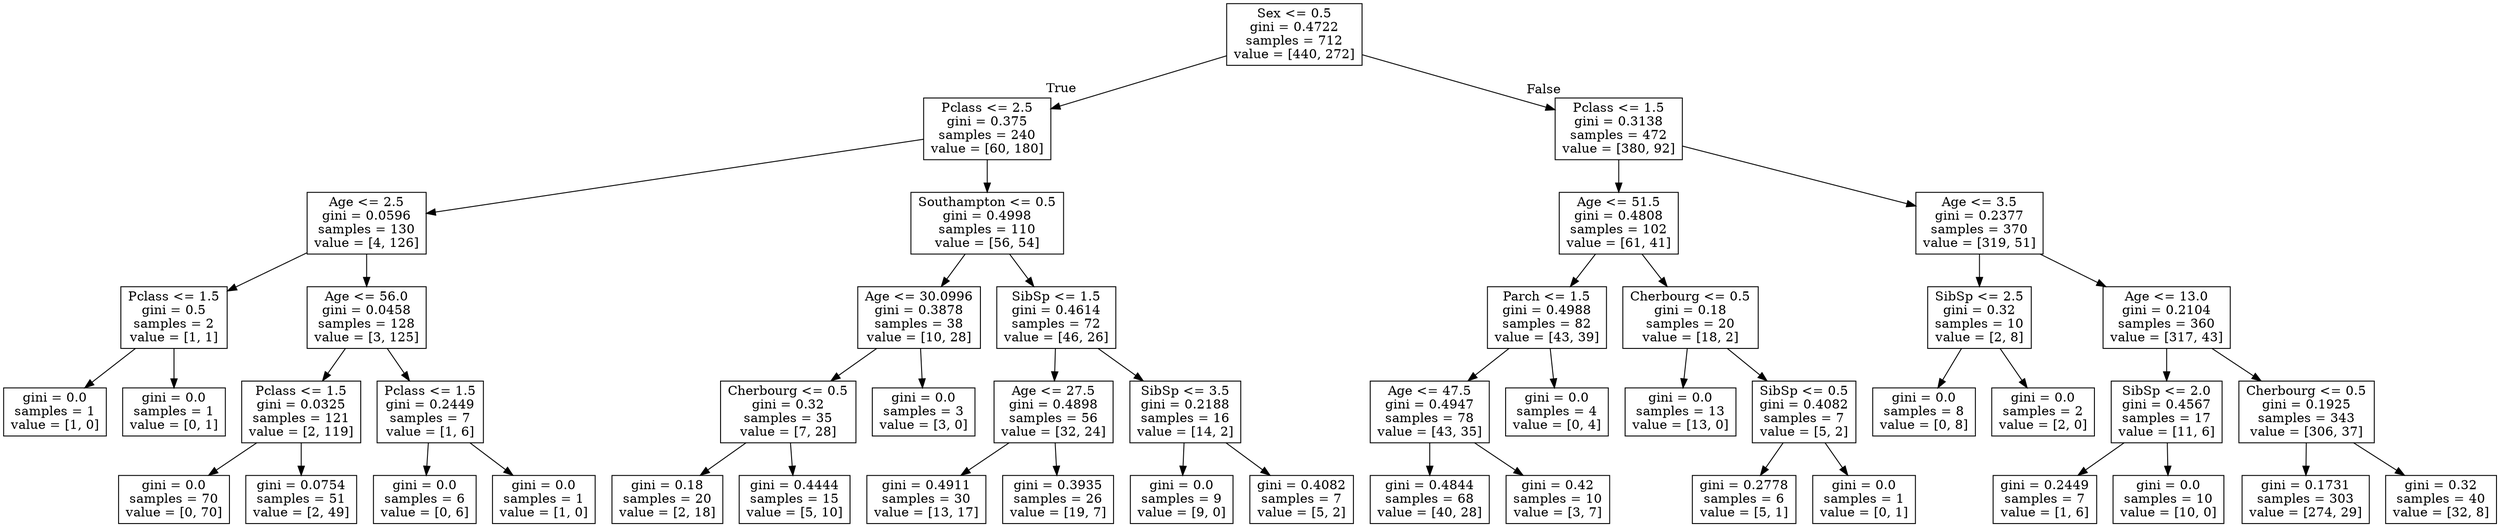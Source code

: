 digraph Tree {
node [shape=box] ;
0 [label="Sex <= 0.5\ngini = 0.4722\nsamples = 712\nvalue = [440, 272]"] ;
1 [label="Pclass <= 2.5\ngini = 0.375\nsamples = 240\nvalue = [60, 180]"] ;
0 -> 1 [labeldistance=2.5, labelangle=45, headlabel="True"] ;
2 [label="Age <= 2.5\ngini = 0.0596\nsamples = 130\nvalue = [4, 126]"] ;
1 -> 2 ;
3 [label="Pclass <= 1.5\ngini = 0.5\nsamples = 2\nvalue = [1, 1]"] ;
2 -> 3 ;
4 [label="gini = 0.0\nsamples = 1\nvalue = [1, 0]"] ;
3 -> 4 ;
5 [label="gini = 0.0\nsamples = 1\nvalue = [0, 1]"] ;
3 -> 5 ;
6 [label="Age <= 56.0\ngini = 0.0458\nsamples = 128\nvalue = [3, 125]"] ;
2 -> 6 ;
7 [label="Pclass <= 1.5\ngini = 0.0325\nsamples = 121\nvalue = [2, 119]"] ;
6 -> 7 ;
8 [label="gini = 0.0\nsamples = 70\nvalue = [0, 70]"] ;
7 -> 8 ;
9 [label="gini = 0.0754\nsamples = 51\nvalue = [2, 49]"] ;
7 -> 9 ;
10 [label="Pclass <= 1.5\ngini = 0.2449\nsamples = 7\nvalue = [1, 6]"] ;
6 -> 10 ;
11 [label="gini = 0.0\nsamples = 6\nvalue = [0, 6]"] ;
10 -> 11 ;
12 [label="gini = 0.0\nsamples = 1\nvalue = [1, 0]"] ;
10 -> 12 ;
13 [label="Southampton <= 0.5\ngini = 0.4998\nsamples = 110\nvalue = [56, 54]"] ;
1 -> 13 ;
14 [label="Age <= 30.0996\ngini = 0.3878\nsamples = 38\nvalue = [10, 28]"] ;
13 -> 14 ;
15 [label="Cherbourg <= 0.5\ngini = 0.32\nsamples = 35\nvalue = [7, 28]"] ;
14 -> 15 ;
16 [label="gini = 0.18\nsamples = 20\nvalue = [2, 18]"] ;
15 -> 16 ;
17 [label="gini = 0.4444\nsamples = 15\nvalue = [5, 10]"] ;
15 -> 17 ;
18 [label="gini = 0.0\nsamples = 3\nvalue = [3, 0]"] ;
14 -> 18 ;
19 [label="SibSp <= 1.5\ngini = 0.4614\nsamples = 72\nvalue = [46, 26]"] ;
13 -> 19 ;
20 [label="Age <= 27.5\ngini = 0.4898\nsamples = 56\nvalue = [32, 24]"] ;
19 -> 20 ;
21 [label="gini = 0.4911\nsamples = 30\nvalue = [13, 17]"] ;
20 -> 21 ;
22 [label="gini = 0.3935\nsamples = 26\nvalue = [19, 7]"] ;
20 -> 22 ;
23 [label="SibSp <= 3.5\ngini = 0.2188\nsamples = 16\nvalue = [14, 2]"] ;
19 -> 23 ;
24 [label="gini = 0.0\nsamples = 9\nvalue = [9, 0]"] ;
23 -> 24 ;
25 [label="gini = 0.4082\nsamples = 7\nvalue = [5, 2]"] ;
23 -> 25 ;
26 [label="Pclass <= 1.5\ngini = 0.3138\nsamples = 472\nvalue = [380, 92]"] ;
0 -> 26 [labeldistance=2.5, labelangle=-45, headlabel="False"] ;
27 [label="Age <= 51.5\ngini = 0.4808\nsamples = 102\nvalue = [61, 41]"] ;
26 -> 27 ;
28 [label="Parch <= 1.5\ngini = 0.4988\nsamples = 82\nvalue = [43, 39]"] ;
27 -> 28 ;
29 [label="Age <= 47.5\ngini = 0.4947\nsamples = 78\nvalue = [43, 35]"] ;
28 -> 29 ;
30 [label="gini = 0.4844\nsamples = 68\nvalue = [40, 28]"] ;
29 -> 30 ;
31 [label="gini = 0.42\nsamples = 10\nvalue = [3, 7]"] ;
29 -> 31 ;
32 [label="gini = 0.0\nsamples = 4\nvalue = [0, 4]"] ;
28 -> 32 ;
33 [label="Cherbourg <= 0.5\ngini = 0.18\nsamples = 20\nvalue = [18, 2]"] ;
27 -> 33 ;
34 [label="gini = 0.0\nsamples = 13\nvalue = [13, 0]"] ;
33 -> 34 ;
35 [label="SibSp <= 0.5\ngini = 0.4082\nsamples = 7\nvalue = [5, 2]"] ;
33 -> 35 ;
36 [label="gini = 0.2778\nsamples = 6\nvalue = [5, 1]"] ;
35 -> 36 ;
37 [label="gini = 0.0\nsamples = 1\nvalue = [0, 1]"] ;
35 -> 37 ;
38 [label="Age <= 3.5\ngini = 0.2377\nsamples = 370\nvalue = [319, 51]"] ;
26 -> 38 ;
39 [label="SibSp <= 2.5\ngini = 0.32\nsamples = 10\nvalue = [2, 8]"] ;
38 -> 39 ;
40 [label="gini = 0.0\nsamples = 8\nvalue = [0, 8]"] ;
39 -> 40 ;
41 [label="gini = 0.0\nsamples = 2\nvalue = [2, 0]"] ;
39 -> 41 ;
42 [label="Age <= 13.0\ngini = 0.2104\nsamples = 360\nvalue = [317, 43]"] ;
38 -> 42 ;
43 [label="SibSp <= 2.0\ngini = 0.4567\nsamples = 17\nvalue = [11, 6]"] ;
42 -> 43 ;
44 [label="gini = 0.2449\nsamples = 7\nvalue = [1, 6]"] ;
43 -> 44 ;
45 [label="gini = 0.0\nsamples = 10\nvalue = [10, 0]"] ;
43 -> 45 ;
46 [label="Cherbourg <= 0.5\ngini = 0.1925\nsamples = 343\nvalue = [306, 37]"] ;
42 -> 46 ;
47 [label="gini = 0.1731\nsamples = 303\nvalue = [274, 29]"] ;
46 -> 47 ;
48 [label="gini = 0.32\nsamples = 40\nvalue = [32, 8]"] ;
46 -> 48 ;
}